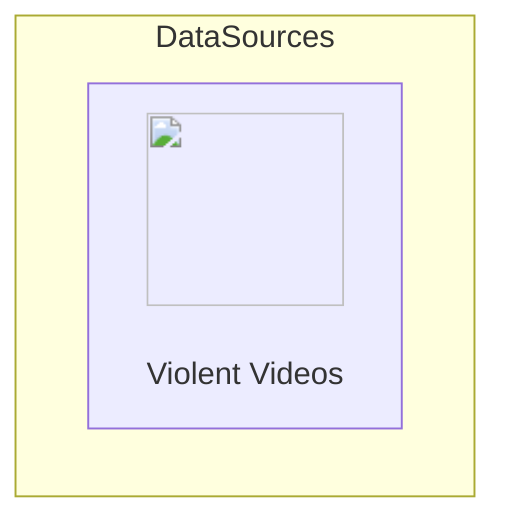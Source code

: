 flowchart TD
    subgraph DataSources
        A["<img src='icons/file.svg' width=100 height=100/> <br/> Violent Videos"]:::dataSource
    end